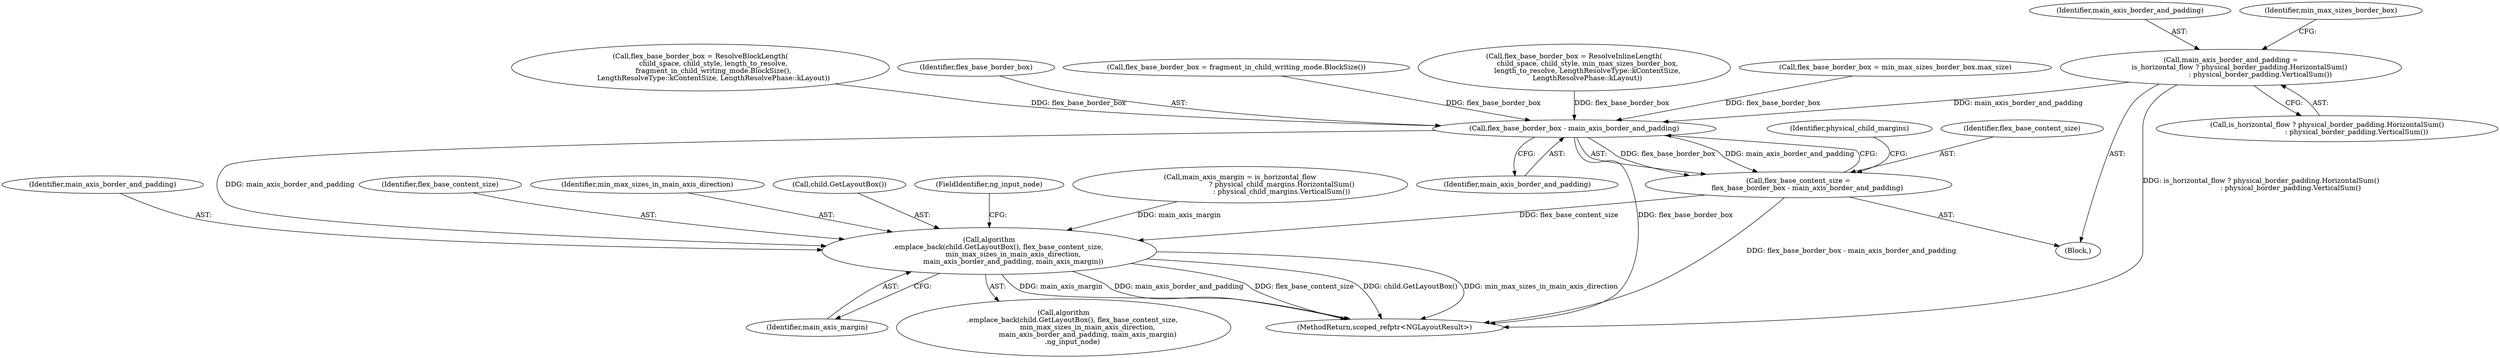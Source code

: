 digraph "0_Chrome_69ec52bd0b32622770a25952386596ccb4ad6434@API" {
"1000198" [label="(Call,main_axis_border_and_padding =\n        is_horizontal_flow ? physical_border_padding.HorizontalSum()\n                           : physical_border_padding.VerticalSum())"];
"1000286" [label="(Call,flex_base_border_box - main_axis_border_and_padding)"];
"1000284" [label="(Call,flex_base_content_size =\n        flex_base_border_box - main_axis_border_and_padding)"];
"1000305" [label="(Call,algorithm\n        .emplace_back(child.GetLayoutBox(), flex_base_content_size,\n                      min_max_sizes_in_main_axis_direction,\n                      main_axis_border_and_padding, main_axis_margin))"];
"1000288" [label="(Identifier,main_axis_border_and_padding)"];
"1000307" [label="(Identifier,flex_base_content_size)"];
"1000305" [label="(Call,algorithm\n        .emplace_back(child.GetLayoutBox(), flex_base_content_size,\n                      min_max_sizes_in_main_axis_direction,\n                      main_axis_border_and_padding, main_axis_margin))"];
"1000308" [label="(Identifier,min_max_sizes_in_main_axis_direction)"];
"1000291" [label="(Identifier,physical_child_margins)"];
"1000198" [label="(Call,main_axis_border_and_padding =\n        is_horizontal_flow ? physical_border_padding.HorizontalSum()\n                           : physical_border_padding.VerticalSum())"];
"1000287" [label="(Identifier,flex_base_border_box)"];
"1000306" [label="(Call,child.GetLayoutBox())"];
"1000311" [label="(FieldIdentifier,ng_input_node)"];
"1000304" [label="(Call,algorithm\n        .emplace_back(child.GetLayoutBox(), flex_base_content_size,\n                      min_max_sizes_in_main_axis_direction,\n                      main_axis_border_and_padding, main_axis_margin)\n        .ng_input_node)"];
"1000296" [label="(Call,main_axis_margin = is_horizontal_flow\n                                      ? physical_child_margins.HorizontalSum()\n                                      : physical_child_margins.VerticalSum())"];
"1000242" [label="(Call,flex_base_border_box = fragment_in_child_writing_mode.BlockSize())"];
"1000284" [label="(Call,flex_base_content_size =\n        flex_base_border_box - main_axis_border_and_padding)"];
"1000163" [label="(Block,)"];
"1000610" [label="(MethodReturn,scoped_refptr<NGLayoutResult>)"];
"1000310" [label="(Identifier,main_axis_margin)"];
"1000286" [label="(Call,flex_base_border_box - main_axis_border_and_padding)"];
"1000200" [label="(Call,is_horizontal_flow ? physical_border_padding.HorizontalSum()\n                           : physical_border_padding.VerticalSum())"];
"1000263" [label="(Call,flex_base_border_box = ResolveInlineLength(\n            child_space, child_style, min_max_sizes_border_box,\n            length_to_resolve, LengthResolveType::kContentSize,\n            LengthResolvePhase::kLayout))"];
"1000199" [label="(Identifier,main_axis_border_and_padding)"];
"1000236" [label="(Call,flex_base_border_box = min_max_sizes_border_box.max_size)"];
"1000285" [label="(Identifier,flex_base_content_size)"];
"1000207" [label="(Identifier,min_max_sizes_border_box)"];
"1000274" [label="(Call,flex_base_border_box = ResolveBlockLength(\n            child_space, child_style, length_to_resolve,\n            fragment_in_child_writing_mode.BlockSize(),\n            LengthResolveType::kContentSize, LengthResolvePhase::kLayout))"];
"1000309" [label="(Identifier,main_axis_border_and_padding)"];
"1000198" -> "1000163"  [label="AST: "];
"1000198" -> "1000200"  [label="CFG: "];
"1000199" -> "1000198"  [label="AST: "];
"1000200" -> "1000198"  [label="AST: "];
"1000207" -> "1000198"  [label="CFG: "];
"1000198" -> "1000610"  [label="DDG: is_horizontal_flow ? physical_border_padding.HorizontalSum()\n                           : physical_border_padding.VerticalSum()"];
"1000198" -> "1000286"  [label="DDG: main_axis_border_and_padding"];
"1000286" -> "1000284"  [label="AST: "];
"1000286" -> "1000288"  [label="CFG: "];
"1000287" -> "1000286"  [label="AST: "];
"1000288" -> "1000286"  [label="AST: "];
"1000284" -> "1000286"  [label="CFG: "];
"1000286" -> "1000610"  [label="DDG: flex_base_border_box"];
"1000286" -> "1000284"  [label="DDG: flex_base_border_box"];
"1000286" -> "1000284"  [label="DDG: main_axis_border_and_padding"];
"1000236" -> "1000286"  [label="DDG: flex_base_border_box"];
"1000274" -> "1000286"  [label="DDG: flex_base_border_box"];
"1000263" -> "1000286"  [label="DDG: flex_base_border_box"];
"1000242" -> "1000286"  [label="DDG: flex_base_border_box"];
"1000286" -> "1000305"  [label="DDG: main_axis_border_and_padding"];
"1000284" -> "1000163"  [label="AST: "];
"1000285" -> "1000284"  [label="AST: "];
"1000291" -> "1000284"  [label="CFG: "];
"1000284" -> "1000610"  [label="DDG: flex_base_border_box - main_axis_border_and_padding"];
"1000284" -> "1000305"  [label="DDG: flex_base_content_size"];
"1000305" -> "1000304"  [label="AST: "];
"1000305" -> "1000310"  [label="CFG: "];
"1000306" -> "1000305"  [label="AST: "];
"1000307" -> "1000305"  [label="AST: "];
"1000308" -> "1000305"  [label="AST: "];
"1000309" -> "1000305"  [label="AST: "];
"1000310" -> "1000305"  [label="AST: "];
"1000311" -> "1000305"  [label="CFG: "];
"1000305" -> "1000610"  [label="DDG: main_axis_margin"];
"1000305" -> "1000610"  [label="DDG: main_axis_border_and_padding"];
"1000305" -> "1000610"  [label="DDG: flex_base_content_size"];
"1000305" -> "1000610"  [label="DDG: child.GetLayoutBox()"];
"1000305" -> "1000610"  [label="DDG: min_max_sizes_in_main_axis_direction"];
"1000296" -> "1000305"  [label="DDG: main_axis_margin"];
}
